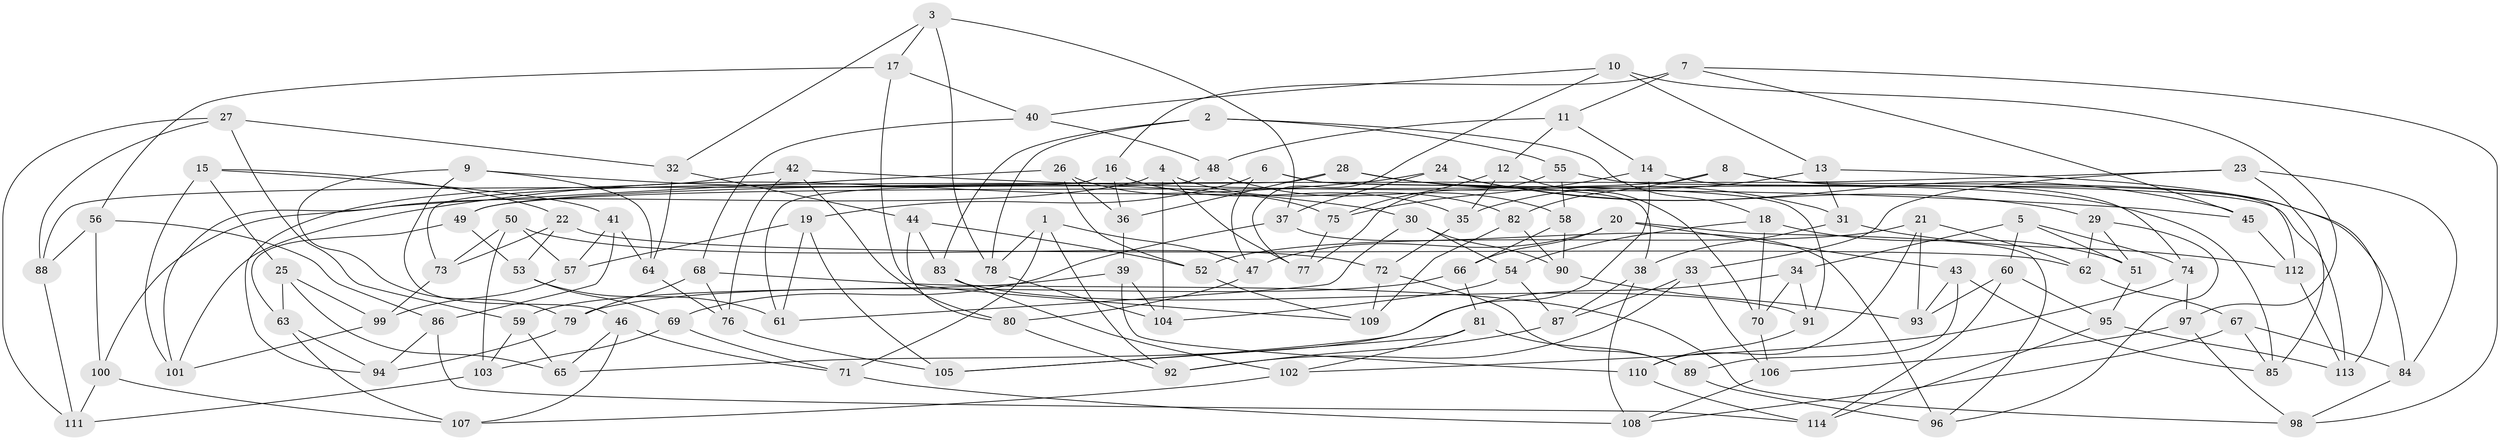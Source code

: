 // coarse degree distribution, {4: 0.29411764705882354, 6: 0.14705882352941177, 9: 0.14705882352941177, 7: 0.11764705882352941, 3: 0.08823529411764706, 5: 0.14705882352941177, 8: 0.029411764705882353, 13: 0.029411764705882353}
// Generated by graph-tools (version 1.1) at 2025/03/03/04/25 22:03:25]
// undirected, 114 vertices, 228 edges
graph export_dot {
graph [start="1"]
  node [color=gray90,style=filled];
  1;
  2;
  3;
  4;
  5;
  6;
  7;
  8;
  9;
  10;
  11;
  12;
  13;
  14;
  15;
  16;
  17;
  18;
  19;
  20;
  21;
  22;
  23;
  24;
  25;
  26;
  27;
  28;
  29;
  30;
  31;
  32;
  33;
  34;
  35;
  36;
  37;
  38;
  39;
  40;
  41;
  42;
  43;
  44;
  45;
  46;
  47;
  48;
  49;
  50;
  51;
  52;
  53;
  54;
  55;
  56;
  57;
  58;
  59;
  60;
  61;
  62;
  63;
  64;
  65;
  66;
  67;
  68;
  69;
  70;
  71;
  72;
  73;
  74;
  75;
  76;
  77;
  78;
  79;
  80;
  81;
  82;
  83;
  84;
  85;
  86;
  87;
  88;
  89;
  90;
  91;
  92;
  93;
  94;
  95;
  96;
  97;
  98;
  99;
  100;
  101;
  102;
  103;
  104;
  105;
  106;
  107;
  108;
  109;
  110;
  111;
  112;
  113;
  114;
  1 -- 47;
  1 -- 71;
  1 -- 78;
  1 -- 92;
  2 -- 18;
  2 -- 83;
  2 -- 55;
  2 -- 78;
  3 -- 37;
  3 -- 32;
  3 -- 78;
  3 -- 17;
  4 -- 77;
  4 -- 100;
  4 -- 104;
  4 -- 82;
  5 -- 60;
  5 -- 74;
  5 -- 34;
  5 -- 51;
  6 -- 38;
  6 -- 91;
  6 -- 19;
  6 -- 47;
  7 -- 11;
  7 -- 16;
  7 -- 45;
  7 -- 98;
  8 -- 84;
  8 -- 82;
  8 -- 112;
  8 -- 49;
  9 -- 79;
  9 -- 46;
  9 -- 64;
  9 -- 30;
  10 -- 13;
  10 -- 97;
  10 -- 77;
  10 -- 40;
  11 -- 14;
  11 -- 12;
  11 -- 48;
  12 -- 70;
  12 -- 75;
  12 -- 35;
  13 -- 31;
  13 -- 35;
  13 -- 113;
  14 -- 75;
  14 -- 105;
  14 -- 74;
  15 -- 22;
  15 -- 25;
  15 -- 41;
  15 -- 101;
  16 -- 36;
  16 -- 88;
  16 -- 35;
  17 -- 56;
  17 -- 109;
  17 -- 40;
  18 -- 54;
  18 -- 51;
  18 -- 70;
  19 -- 61;
  19 -- 105;
  19 -- 57;
  20 -- 47;
  20 -- 66;
  20 -- 43;
  20 -- 96;
  21 -- 52;
  21 -- 110;
  21 -- 62;
  21 -- 93;
  22 -- 53;
  22 -- 73;
  22 -- 62;
  23 -- 84;
  23 -- 85;
  23 -- 33;
  23 -- 49;
  24 -- 29;
  24 -- 45;
  24 -- 37;
  24 -- 101;
  25 -- 63;
  25 -- 99;
  25 -- 65;
  26 -- 101;
  26 -- 52;
  26 -- 36;
  26 -- 75;
  27 -- 111;
  27 -- 32;
  27 -- 59;
  27 -- 88;
  28 -- 36;
  28 -- 85;
  28 -- 31;
  28 -- 73;
  29 -- 62;
  29 -- 51;
  29 -- 96;
  30 -- 61;
  30 -- 54;
  30 -- 90;
  31 -- 38;
  31 -- 112;
  32 -- 44;
  32 -- 64;
  33 -- 106;
  33 -- 92;
  33 -- 87;
  34 -- 65;
  34 -- 91;
  34 -- 70;
  35 -- 72;
  36 -- 39;
  37 -- 96;
  37 -- 69;
  38 -- 87;
  38 -- 108;
  39 -- 110;
  39 -- 59;
  39 -- 104;
  40 -- 48;
  40 -- 68;
  41 -- 64;
  41 -- 86;
  41 -- 57;
  42 -- 76;
  42 -- 45;
  42 -- 80;
  42 -- 94;
  43 -- 89;
  43 -- 85;
  43 -- 93;
  44 -- 80;
  44 -- 52;
  44 -- 83;
  45 -- 112;
  46 -- 71;
  46 -- 65;
  46 -- 107;
  47 -- 80;
  48 -- 58;
  48 -- 61;
  49 -- 53;
  49 -- 63;
  50 -- 57;
  50 -- 73;
  50 -- 103;
  50 -- 72;
  51 -- 95;
  52 -- 109;
  53 -- 69;
  53 -- 61;
  54 -- 104;
  54 -- 87;
  55 -- 113;
  55 -- 77;
  55 -- 58;
  56 -- 100;
  56 -- 88;
  56 -- 86;
  57 -- 99;
  58 -- 66;
  58 -- 90;
  59 -- 103;
  59 -- 65;
  60 -- 95;
  60 -- 93;
  60 -- 114;
  62 -- 67;
  63 -- 107;
  63 -- 94;
  64 -- 76;
  66 -- 79;
  66 -- 81;
  67 -- 84;
  67 -- 85;
  67 -- 108;
  68 -- 98;
  68 -- 79;
  68 -- 76;
  69 -- 103;
  69 -- 71;
  70 -- 106;
  71 -- 108;
  72 -- 89;
  72 -- 109;
  73 -- 99;
  74 -- 102;
  74 -- 97;
  75 -- 77;
  76 -- 105;
  78 -- 104;
  79 -- 94;
  80 -- 92;
  81 -- 89;
  81 -- 105;
  81 -- 102;
  82 -- 90;
  82 -- 109;
  83 -- 102;
  83 -- 91;
  84 -- 98;
  86 -- 114;
  86 -- 94;
  87 -- 92;
  88 -- 111;
  89 -- 96;
  90 -- 93;
  91 -- 110;
  95 -- 113;
  95 -- 114;
  97 -- 98;
  97 -- 106;
  99 -- 101;
  100 -- 111;
  100 -- 107;
  102 -- 107;
  103 -- 111;
  106 -- 108;
  110 -- 114;
  112 -- 113;
}

